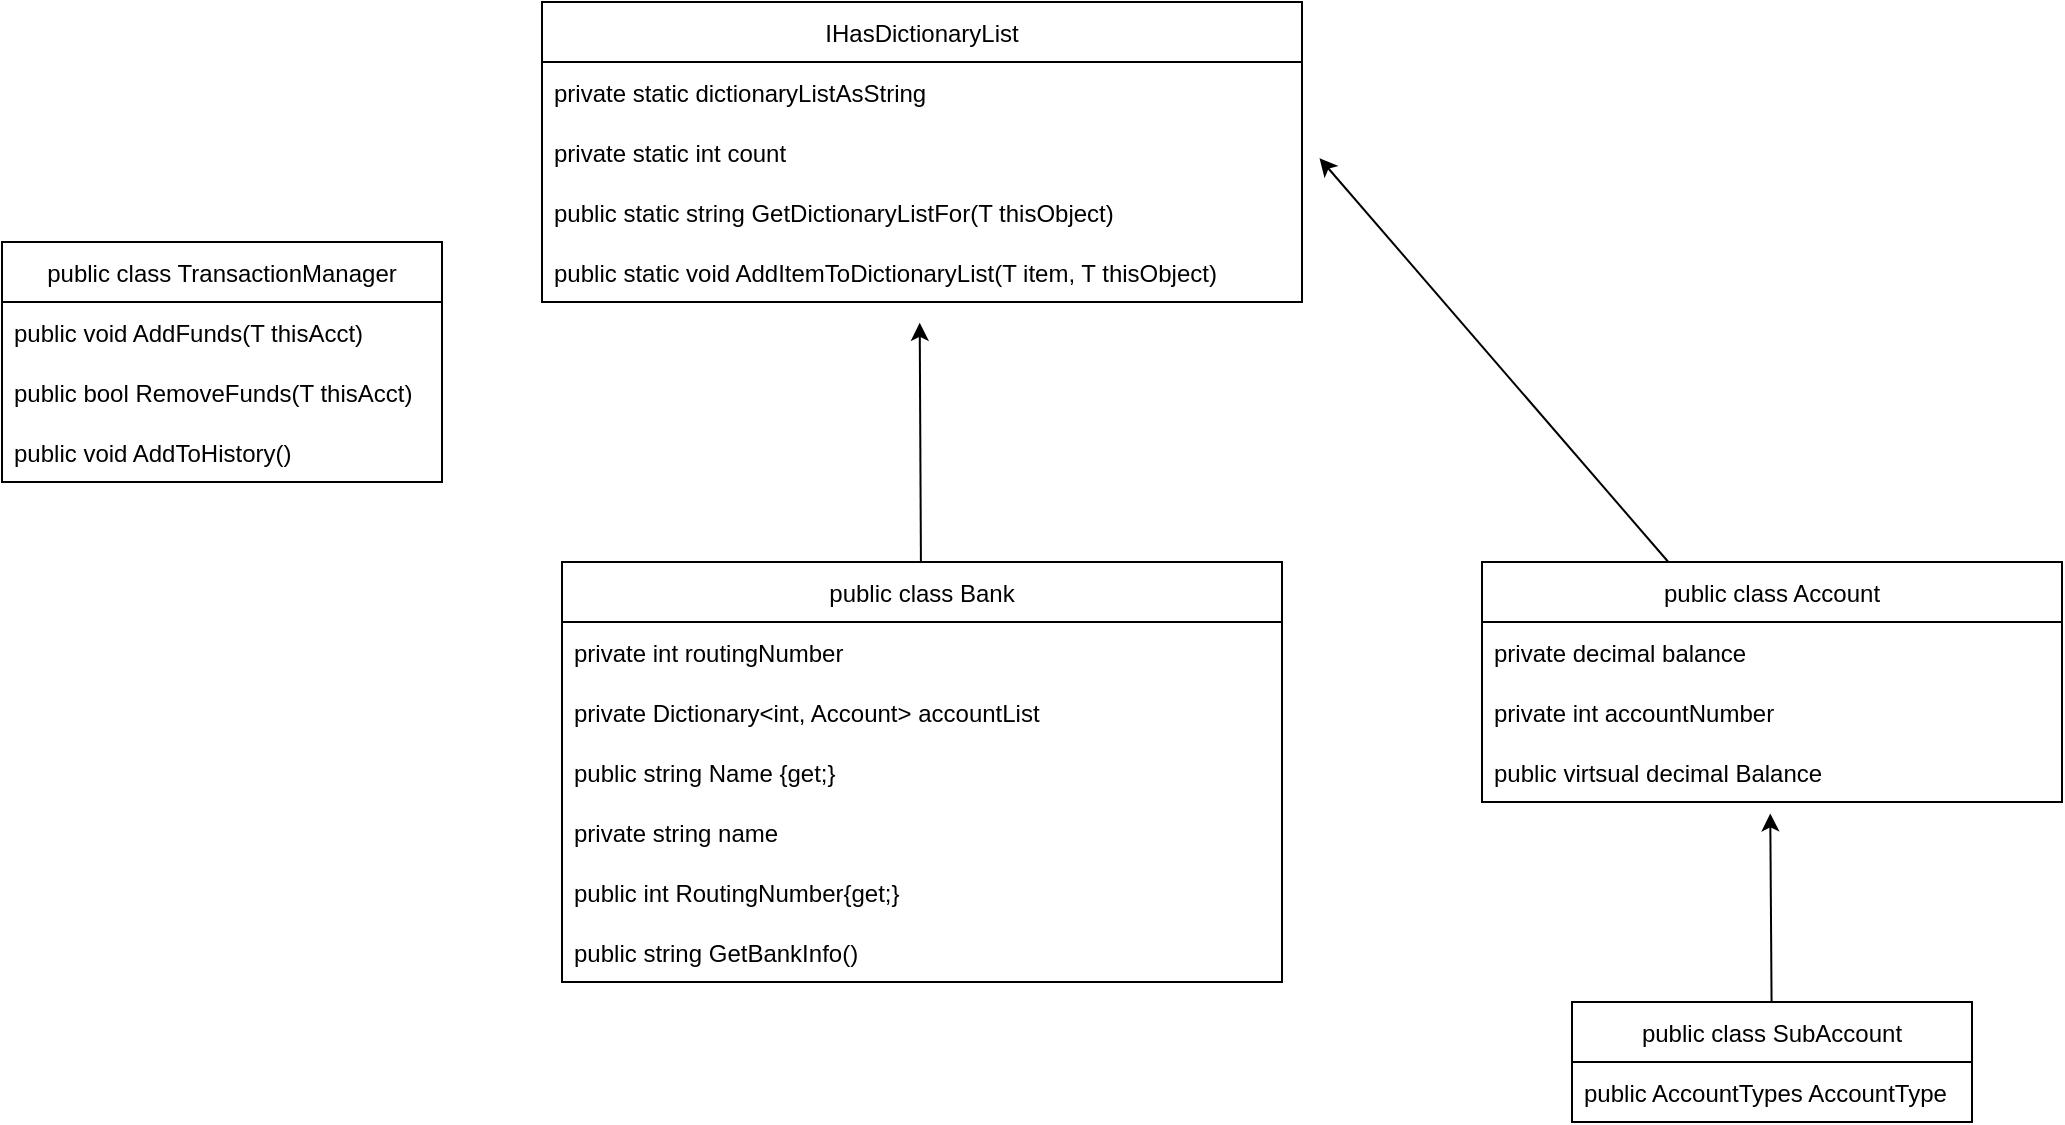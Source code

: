 <mxfile>
    <diagram id="Ei_ORLq4cRVHQrRgK468" name="Page-1">
        <mxGraphModel dx="1302" dy="1618" grid="1" gridSize="10" guides="1" tooltips="1" connect="1" arrows="1" fold="1" page="1" pageScale="1" pageWidth="850" pageHeight="1100" math="0" shadow="0">
            <root>
                <mxCell id="0"/>
                <mxCell id="1" parent="0"/>
                <mxCell id="48" style="edgeStyle=none;html=1;entryX=0.497;entryY=1.347;entryDx=0;entryDy=0;entryPerimeter=0;" edge="1" parent="1" source="2" target="47">
                    <mxGeometry relative="1" as="geometry"/>
                </mxCell>
                <mxCell id="2" value="public class Bank" style="swimlane;fontStyle=0;childLayout=stackLayout;horizontal=1;startSize=30;horizontalStack=0;resizeParent=1;resizeParentMax=0;resizeLast=0;collapsible=1;marginBottom=0;" vertex="1" parent="1">
                    <mxGeometry x="100" y="160" width="360" height="210" as="geometry"/>
                </mxCell>
                <mxCell id="3" value="private int routingNumber    " style="text;strokeColor=none;fillColor=none;align=left;verticalAlign=middle;spacingLeft=4;spacingRight=4;overflow=hidden;points=[[0,0.5],[1,0.5]];portConstraint=eastwest;rotatable=0;" vertex="1" parent="2">
                    <mxGeometry y="30" width="360" height="30" as="geometry"/>
                </mxCell>
                <mxCell id="4" value="private Dictionary&lt;int, Account&gt; accountList" style="text;align=left;verticalAlign=middle;spacingLeft=4;spacingRight=4;overflow=hidden;points=[[0,0.5],[1,0.5]];portConstraint=eastwest;rotatable=0;" vertex="1" parent="2">
                    <mxGeometry y="60" width="360" height="30" as="geometry"/>
                </mxCell>
                <mxCell id="5" value="public string Name {get;}" style="text;strokeColor=none;fillColor=none;align=left;verticalAlign=middle;spacingLeft=4;spacingRight=4;overflow=hidden;points=[[0,0.5],[1,0.5]];portConstraint=eastwest;rotatable=0;" vertex="1" parent="2">
                    <mxGeometry y="90" width="360" height="30" as="geometry"/>
                </mxCell>
                <mxCell id="16" value="private string name" style="text;strokeColor=none;fillColor=none;align=left;verticalAlign=middle;spacingLeft=4;spacingRight=4;overflow=hidden;points=[[0,0.5],[1,0.5]];portConstraint=eastwest;rotatable=0;" vertex="1" parent="2">
                    <mxGeometry y="120" width="360" height="30" as="geometry"/>
                </mxCell>
                <mxCell id="25" value="public int RoutingNumber{get;}" style="text;strokeColor=none;fillColor=none;align=left;verticalAlign=middle;spacingLeft=4;spacingRight=4;overflow=hidden;points=[[0,0.5],[1,0.5]];portConstraint=eastwest;rotatable=0;" vertex="1" parent="2">
                    <mxGeometry y="150" width="360" height="30" as="geometry"/>
                </mxCell>
                <mxCell id="26" value="public string GetBankInfo()" style="text;strokeColor=none;fillColor=none;align=left;verticalAlign=middle;spacingLeft=4;spacingRight=4;overflow=hidden;points=[[0,0.5],[1,0.5]];portConstraint=eastwest;rotatable=0;" vertex="1" parent="2">
                    <mxGeometry y="180" width="360" height="30" as="geometry"/>
                </mxCell>
                <mxCell id="39" value="IHasDictionaryList" style="swimlane;fontStyle=0;childLayout=stackLayout;horizontal=1;startSize=30;horizontalStack=0;resizeParent=1;resizeParentMax=0;resizeLast=0;collapsible=1;marginBottom=0;" vertex="1" parent="1">
                    <mxGeometry x="90" y="-120" width="380" height="150" as="geometry"/>
                </mxCell>
                <mxCell id="40" value="private static dictionaryListAsString" style="text;strokeColor=none;fillColor=none;align=left;verticalAlign=middle;spacingLeft=4;spacingRight=4;overflow=hidden;points=[[0,0.5],[1,0.5]];portConstraint=eastwest;rotatable=0;" vertex="1" parent="39">
                    <mxGeometry y="30" width="380" height="30" as="geometry"/>
                </mxCell>
                <mxCell id="41" value="private static int count" style="text;strokeColor=none;fillColor=none;align=left;verticalAlign=middle;spacingLeft=4;spacingRight=4;overflow=hidden;points=[[0,0.5],[1,0.5]];portConstraint=eastwest;rotatable=0;" vertex="1" parent="39">
                    <mxGeometry y="60" width="380" height="30" as="geometry"/>
                </mxCell>
                <mxCell id="42" value="public static string GetDictionaryListFor(T thisObject)" style="text;strokeColor=none;fillColor=none;align=left;verticalAlign=middle;spacingLeft=4;spacingRight=4;overflow=hidden;points=[[0,0.5],[1,0.5]];portConstraint=eastwest;rotatable=0;" vertex="1" parent="39">
                    <mxGeometry y="90" width="380" height="30" as="geometry"/>
                </mxCell>
                <mxCell id="47" value="public static void AddItemToDictionaryList(T item, T thisObject)" style="text;strokeColor=none;fillColor=none;align=left;verticalAlign=middle;spacingLeft=4;spacingRight=4;overflow=hidden;points=[[0,0.5],[1,0.5]];portConstraint=eastwest;rotatable=0;" vertex="1" parent="39">
                    <mxGeometry y="120" width="380" height="30" as="geometry"/>
                </mxCell>
                <mxCell id="53" style="edgeStyle=none;html=1;entryX=1.023;entryY=0.602;entryDx=0;entryDy=0;entryPerimeter=0;" edge="1" parent="1" source="49" target="41">
                    <mxGeometry relative="1" as="geometry"/>
                </mxCell>
                <mxCell id="49" value="public class Account" style="swimlane;fontStyle=0;childLayout=stackLayout;horizontal=1;startSize=30;horizontalStack=0;resizeParent=1;resizeParentMax=0;resizeLast=0;collapsible=1;marginBottom=0;" vertex="1" parent="1">
                    <mxGeometry x="560" y="160" width="290" height="120" as="geometry"/>
                </mxCell>
                <mxCell id="50" value="private decimal balance" style="text;strokeColor=none;fillColor=none;align=left;verticalAlign=middle;spacingLeft=4;spacingRight=4;overflow=hidden;points=[[0,0.5],[1,0.5]];portConstraint=eastwest;rotatable=0;" vertex="1" parent="49">
                    <mxGeometry y="30" width="290" height="30" as="geometry"/>
                </mxCell>
                <mxCell id="51" value="private int accountNumber" style="text;strokeColor=none;fillColor=none;align=left;verticalAlign=middle;spacingLeft=4;spacingRight=4;overflow=hidden;points=[[0,0.5],[1,0.5]];portConstraint=eastwest;rotatable=0;" vertex="1" parent="49">
                    <mxGeometry y="60" width="290" height="30" as="geometry"/>
                </mxCell>
                <mxCell id="52" value="public virtsual decimal Balance" style="text;strokeColor=none;fillColor=none;align=left;verticalAlign=middle;spacingLeft=4;spacingRight=4;overflow=hidden;points=[[0,0.5],[1,0.5]];portConstraint=eastwest;rotatable=0;" vertex="1" parent="49">
                    <mxGeometry y="90" width="290" height="30" as="geometry"/>
                </mxCell>
                <mxCell id="60" style="edgeStyle=none;html=1;entryX=0.497;entryY=1.19;entryDx=0;entryDy=0;entryPerimeter=0;" edge="1" parent="1" source="55" target="52">
                    <mxGeometry relative="1" as="geometry"/>
                </mxCell>
                <mxCell id="55" value="public class SubAccount" style="swimlane;fontStyle=0;childLayout=stackLayout;horizontal=1;startSize=30;horizontalStack=0;resizeParent=1;resizeParentMax=0;resizeLast=0;collapsible=1;marginBottom=0;" vertex="1" parent="1">
                    <mxGeometry x="605" y="380" width="200" height="60" as="geometry"/>
                </mxCell>
                <mxCell id="56" value="public AccountTypes AccountType" style="text;strokeColor=none;fillColor=none;align=left;verticalAlign=middle;spacingLeft=4;spacingRight=4;overflow=hidden;points=[[0,0.5],[1,0.5]];portConstraint=eastwest;rotatable=0;" vertex="1" parent="55">
                    <mxGeometry y="30" width="200" height="30" as="geometry"/>
                </mxCell>
                <mxCell id="61" value="public class TransactionManager" style="swimlane;fontStyle=0;childLayout=stackLayout;horizontal=1;startSize=30;horizontalStack=0;resizeParent=1;resizeParentMax=0;resizeLast=0;collapsible=1;marginBottom=0;" vertex="1" parent="1">
                    <mxGeometry x="-180" width="220" height="120" as="geometry"/>
                </mxCell>
                <mxCell id="62" value="public void AddFunds(T thisAcct)" style="text;strokeColor=none;fillColor=none;align=left;verticalAlign=middle;spacingLeft=4;spacingRight=4;overflow=hidden;points=[[0,0.5],[1,0.5]];portConstraint=eastwest;rotatable=0;" vertex="1" parent="61">
                    <mxGeometry y="30" width="220" height="30" as="geometry"/>
                </mxCell>
                <mxCell id="63" value="public bool RemoveFunds(T thisAcct)" style="text;strokeColor=none;fillColor=none;align=left;verticalAlign=middle;spacingLeft=4;spacingRight=4;overflow=hidden;points=[[0,0.5],[1,0.5]];portConstraint=eastwest;rotatable=0;" vertex="1" parent="61">
                    <mxGeometry y="60" width="220" height="30" as="geometry"/>
                </mxCell>
                <mxCell id="64" value="public void AddToHistory()" style="text;strokeColor=none;fillColor=none;align=left;verticalAlign=middle;spacingLeft=4;spacingRight=4;overflow=hidden;points=[[0,0.5],[1,0.5]];portConstraint=eastwest;rotatable=0;" vertex="1" parent="61">
                    <mxGeometry y="90" width="220" height="30" as="geometry"/>
                </mxCell>
            </root>
        </mxGraphModel>
    </diagram>
</mxfile>